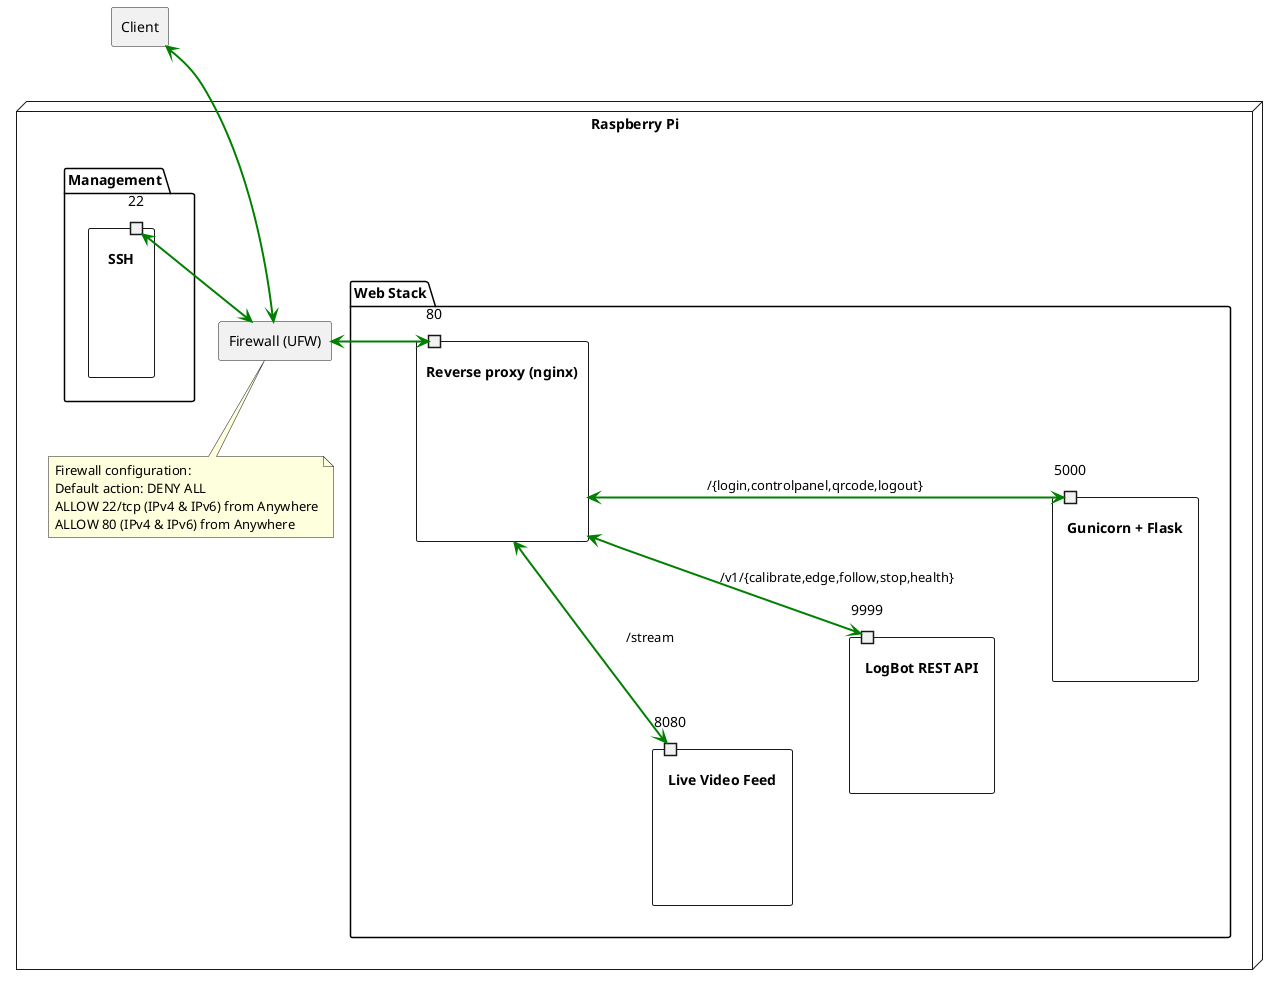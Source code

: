 @startuml

skinparam Arrow {
    MessageAlignment left
    Color Green
    Thickness 2
}

skinparam componentStyle rectangle

component Client as client

node "Raspberry Pi" as rpi {
    component "Firewall (UFW)" as ufw
    note bottom of ufw: Firewall configuration:\nDefault action: DENY ALL\nALLOW 22/tcp (IPv4 & IPv6) from Anywhere\nALLOW 80 (IPv4 & IPv6) from Anywhere

    folder "Web Stack" {
        component "\nReverse proxy (nginx)" as nginx {
            portin 80
        }

        together {
            component "\nGunicorn + Flask" as webui {
                portin 5000
            }

            component "\nLogBot REST API" as api {
                portin 9999
            }

            component "\nLive Video Feed" as video {
                portin 8080
            }
        }

        nginx <-r-> 5000: /{login,controlpanel,qrcode,logout}
        nginx <-r-> 9999: /v1/{calibrate,edge,follow,stop,health}
        nginx <-r-> 8080: /stream

        webui -[hidden]-> api
        api -[hidden]-> video

    }

    folder "Management" {
        component "\nSSH" as ssh {
            portin 22
        }
    }

    Management -[hidden]-> ufw

    ufw <-> 80
    ufw <-l-> 22
}

client <-d-> ufw
client -[hidden]-> rpi

@enduml